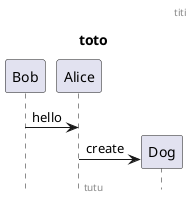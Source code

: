 {
  "sha1": "78qak1e0q6w80o9t8z0ns0dhiwbjirk",
  "insertion": {
    "when": "2024-05-30T20:48:21.150Z",
    "user": "plantuml@gmail.com"
  }
}
@startuml
hide footbox
header titi
footer tutu
title toto
Bob -> Alice : hello
create Dog
Alice -> Dog : create
@enduml
